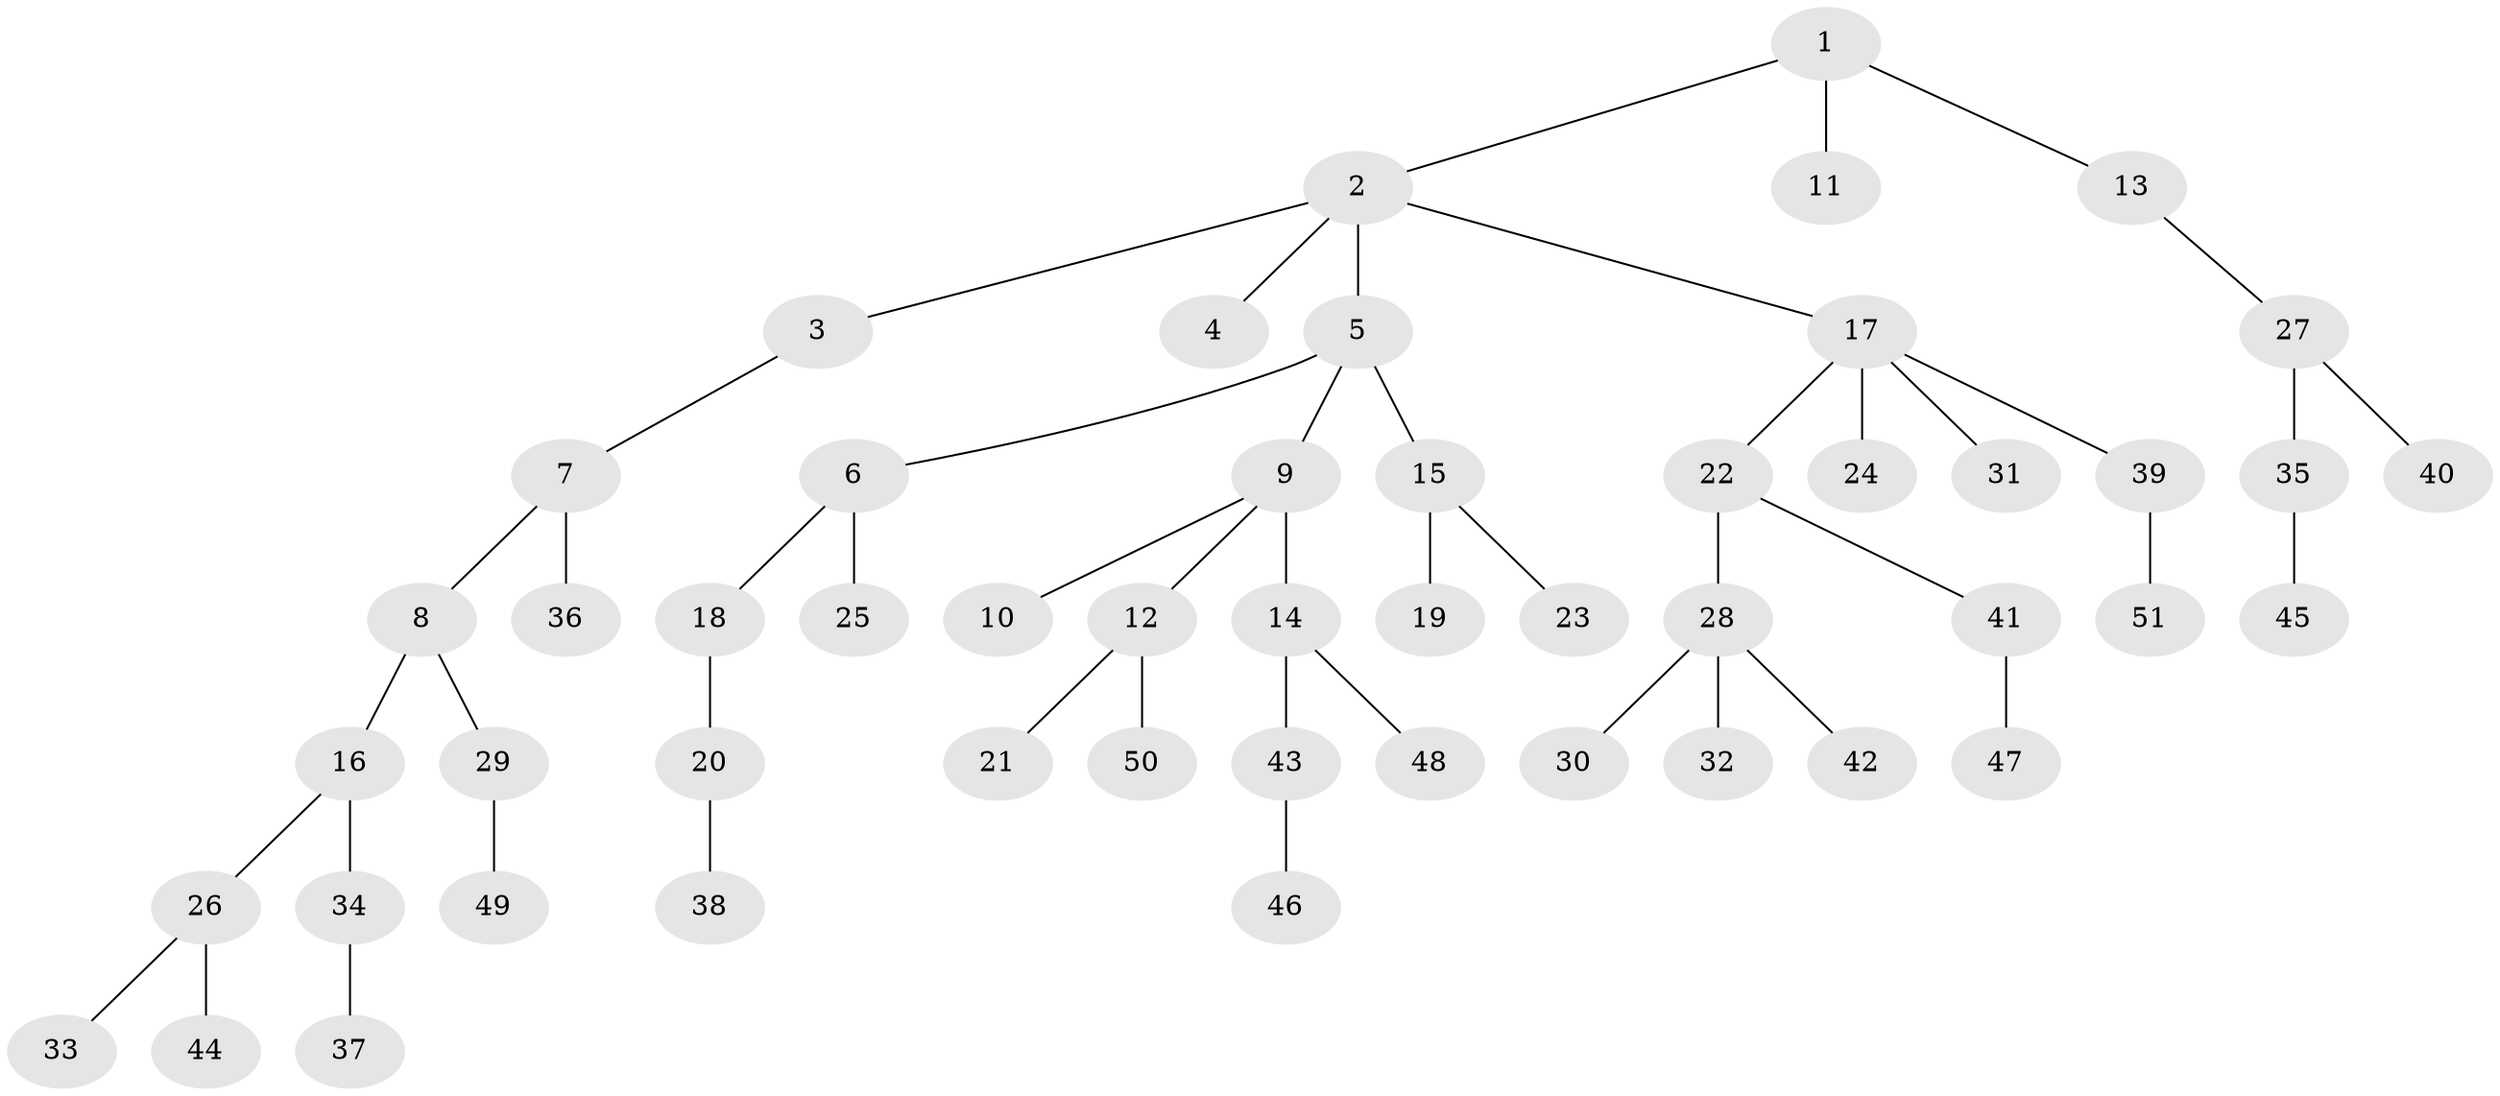 // original degree distribution, {4: 0.06, 2: 0.28, 7: 0.02, 3: 0.11, 5: 0.02, 1: 0.49, 6: 0.02}
// Generated by graph-tools (version 1.1) at 2025/37/03/09/25 02:37:06]
// undirected, 51 vertices, 50 edges
graph export_dot {
graph [start="1"]
  node [color=gray90,style=filled];
  1;
  2;
  3;
  4;
  5;
  6;
  7;
  8;
  9;
  10;
  11;
  12;
  13;
  14;
  15;
  16;
  17;
  18;
  19;
  20;
  21;
  22;
  23;
  24;
  25;
  26;
  27;
  28;
  29;
  30;
  31;
  32;
  33;
  34;
  35;
  36;
  37;
  38;
  39;
  40;
  41;
  42;
  43;
  44;
  45;
  46;
  47;
  48;
  49;
  50;
  51;
  1 -- 2 [weight=1.0];
  1 -- 11 [weight=1.0];
  1 -- 13 [weight=1.0];
  2 -- 3 [weight=1.0];
  2 -- 4 [weight=1.0];
  2 -- 5 [weight=3.0];
  2 -- 17 [weight=1.0];
  3 -- 7 [weight=1.0];
  5 -- 6 [weight=1.0];
  5 -- 9 [weight=1.0];
  5 -- 15 [weight=1.0];
  6 -- 18 [weight=1.0];
  6 -- 25 [weight=2.0];
  7 -- 8 [weight=1.0];
  7 -- 36 [weight=1.0];
  8 -- 16 [weight=1.0];
  8 -- 29 [weight=1.0];
  9 -- 10 [weight=1.0];
  9 -- 12 [weight=1.0];
  9 -- 14 [weight=3.0];
  12 -- 21 [weight=1.0];
  12 -- 50 [weight=2.0];
  13 -- 27 [weight=1.0];
  14 -- 43 [weight=1.0];
  14 -- 48 [weight=1.0];
  15 -- 19 [weight=1.0];
  15 -- 23 [weight=1.0];
  16 -- 26 [weight=1.0];
  16 -- 34 [weight=1.0];
  17 -- 22 [weight=1.0];
  17 -- 24 [weight=1.0];
  17 -- 31 [weight=1.0];
  17 -- 39 [weight=1.0];
  18 -- 20 [weight=1.0];
  20 -- 38 [weight=1.0];
  22 -- 28 [weight=3.0];
  22 -- 41 [weight=1.0];
  26 -- 33 [weight=1.0];
  26 -- 44 [weight=1.0];
  27 -- 35 [weight=2.0];
  27 -- 40 [weight=1.0];
  28 -- 30 [weight=1.0];
  28 -- 32 [weight=1.0];
  28 -- 42 [weight=1.0];
  29 -- 49 [weight=1.0];
  34 -- 37 [weight=1.0];
  35 -- 45 [weight=1.0];
  39 -- 51 [weight=1.0];
  41 -- 47 [weight=1.0];
  43 -- 46 [weight=1.0];
}
